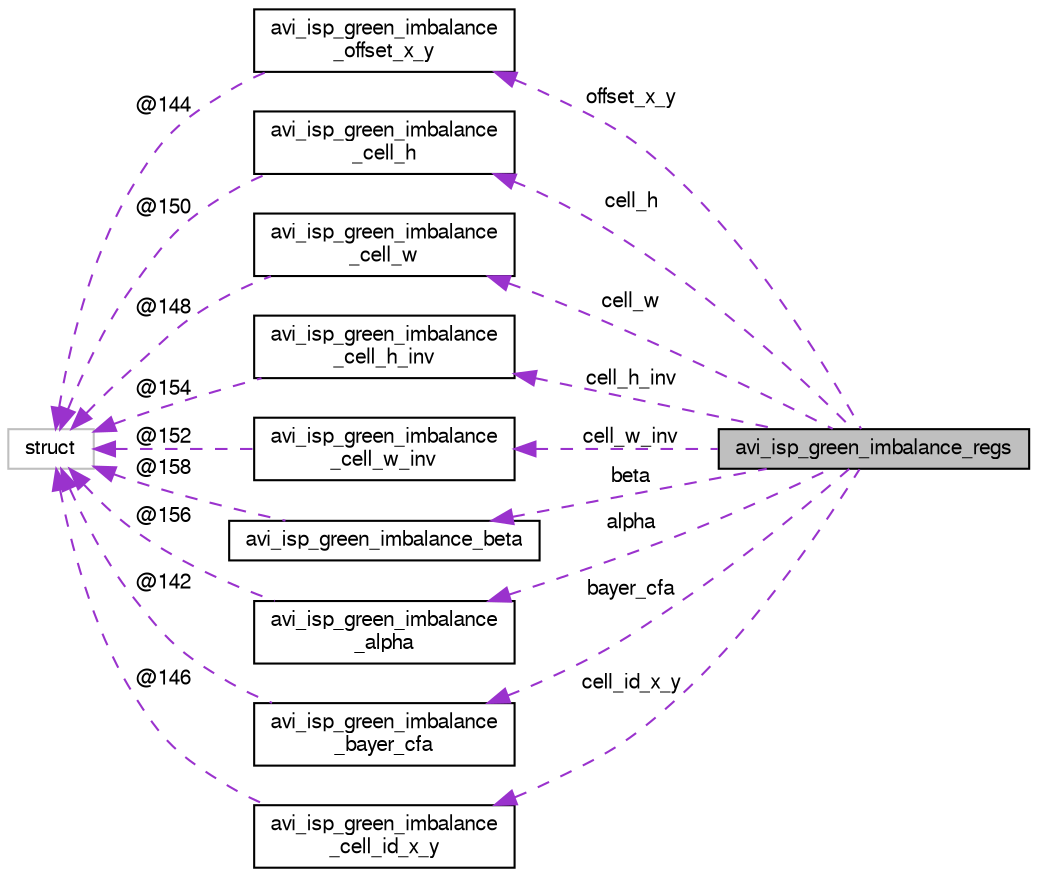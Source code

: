 digraph "avi_isp_green_imbalance_regs"
{
  edge [fontname="FreeSans",fontsize="10",labelfontname="FreeSans",labelfontsize="10"];
  node [fontname="FreeSans",fontsize="10",shape=record];
  rankdir="LR";
  Node1 [label="avi_isp_green_imbalance_regs",height=0.2,width=0.4,color="black", fillcolor="grey75", style="filled", fontcolor="black"];
  Node2 -> Node1 [dir="back",color="darkorchid3",fontsize="10",style="dashed",label=" offset_x_y" ,fontname="FreeSans"];
  Node2 [label="avi_isp_green_imbalance\l_offset_x_y",height=0.2,width=0.4,color="black", fillcolor="white", style="filled",URL="$avi__isp__green__imbalance_8h.html#unionavi__isp__green__imbalance__offset__x__y"];
  Node3 -> Node2 [dir="back",color="darkorchid3",fontsize="10",style="dashed",label=" @144" ,fontname="FreeSans"];
  Node3 [label="struct",height=0.2,width=0.4,color="grey75", fillcolor="white", style="filled"];
  Node4 -> Node1 [dir="back",color="darkorchid3",fontsize="10",style="dashed",label=" cell_h" ,fontname="FreeSans"];
  Node4 [label="avi_isp_green_imbalance\l_cell_h",height=0.2,width=0.4,color="black", fillcolor="white", style="filled",URL="$avi__isp__green__imbalance_8h.html#unionavi__isp__green__imbalance__cell__h"];
  Node3 -> Node4 [dir="back",color="darkorchid3",fontsize="10",style="dashed",label=" @150" ,fontname="FreeSans"];
  Node5 -> Node1 [dir="back",color="darkorchid3",fontsize="10",style="dashed",label=" cell_w" ,fontname="FreeSans"];
  Node5 [label="avi_isp_green_imbalance\l_cell_w",height=0.2,width=0.4,color="black", fillcolor="white", style="filled",URL="$avi__isp__green__imbalance_8h.html#unionavi__isp__green__imbalance__cell__w"];
  Node3 -> Node5 [dir="back",color="darkorchid3",fontsize="10",style="dashed",label=" @148" ,fontname="FreeSans"];
  Node6 -> Node1 [dir="back",color="darkorchid3",fontsize="10",style="dashed",label=" cell_h_inv" ,fontname="FreeSans"];
  Node6 [label="avi_isp_green_imbalance\l_cell_h_inv",height=0.2,width=0.4,color="black", fillcolor="white", style="filled",URL="$avi__isp__green__imbalance_8h.html#unionavi__isp__green__imbalance__cell__h__inv"];
  Node3 -> Node6 [dir="back",color="darkorchid3",fontsize="10",style="dashed",label=" @154" ,fontname="FreeSans"];
  Node7 -> Node1 [dir="back",color="darkorchid3",fontsize="10",style="dashed",label=" cell_w_inv" ,fontname="FreeSans"];
  Node7 [label="avi_isp_green_imbalance\l_cell_w_inv",height=0.2,width=0.4,color="black", fillcolor="white", style="filled",URL="$avi__isp__green__imbalance_8h.html#unionavi__isp__green__imbalance__cell__w__inv"];
  Node3 -> Node7 [dir="back",color="darkorchid3",fontsize="10",style="dashed",label=" @152" ,fontname="FreeSans"];
  Node8 -> Node1 [dir="back",color="darkorchid3",fontsize="10",style="dashed",label=" beta" ,fontname="FreeSans"];
  Node8 [label="avi_isp_green_imbalance_beta",height=0.2,width=0.4,color="black", fillcolor="white", style="filled",URL="$avi__isp__green__imbalance_8h.html#unionavi__isp__green__imbalance__beta"];
  Node3 -> Node8 [dir="back",color="darkorchid3",fontsize="10",style="dashed",label=" @158" ,fontname="FreeSans"];
  Node9 -> Node1 [dir="back",color="darkorchid3",fontsize="10",style="dashed",label=" alpha" ,fontname="FreeSans"];
  Node9 [label="avi_isp_green_imbalance\l_alpha",height=0.2,width=0.4,color="black", fillcolor="white", style="filled",URL="$avi__isp__green__imbalance_8h.html#unionavi__isp__green__imbalance__alpha"];
  Node3 -> Node9 [dir="back",color="darkorchid3",fontsize="10",style="dashed",label=" @156" ,fontname="FreeSans"];
  Node10 -> Node1 [dir="back",color="darkorchid3",fontsize="10",style="dashed",label=" bayer_cfa" ,fontname="FreeSans"];
  Node10 [label="avi_isp_green_imbalance\l_bayer_cfa",height=0.2,width=0.4,color="black", fillcolor="white", style="filled",URL="$avi__isp__green__imbalance_8h.html#unionavi__isp__green__imbalance__bayer__cfa"];
  Node3 -> Node10 [dir="back",color="darkorchid3",fontsize="10",style="dashed",label=" @142" ,fontname="FreeSans"];
  Node11 -> Node1 [dir="back",color="darkorchid3",fontsize="10",style="dashed",label=" cell_id_x_y" ,fontname="FreeSans"];
  Node11 [label="avi_isp_green_imbalance\l_cell_id_x_y",height=0.2,width=0.4,color="black", fillcolor="white", style="filled",URL="$avi__isp__green__imbalance_8h.html#unionavi__isp__green__imbalance__cell__id__x__y"];
  Node3 -> Node11 [dir="back",color="darkorchid3",fontsize="10",style="dashed",label=" @146" ,fontname="FreeSans"];
}
